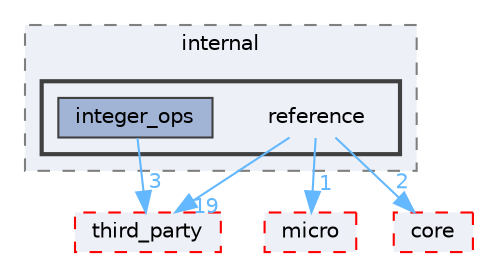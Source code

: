 digraph "Face_Access_inferencing/src/edge-impulse-sdk/tensorflow/lite/kernels/internal/reference"
{
 // LATEX_PDF_SIZE
  bgcolor="transparent";
  edge [fontname=Helvetica,fontsize=10,labelfontname=Helvetica,labelfontsize=10];
  node [fontname=Helvetica,fontsize=10,shape=box,height=0.2,width=0.4];
  compound=true
  subgraph clusterdir_cb9d2711fd6f9fa370ea69752f915f38 {
    graph [ bgcolor="#edf0f7", pencolor="grey50", label="internal", fontname=Helvetica,fontsize=10 style="filled,dashed", URL="dir_cb9d2711fd6f9fa370ea69752f915f38.html",tooltip=""]
  subgraph clusterdir_90fc9119189fd5515276ab1f3c5846e3 {
    graph [ bgcolor="#edf0f7", pencolor="grey25", label="", fontname=Helvetica,fontsize=10 style="filled,bold", URL="dir_90fc9119189fd5515276ab1f3c5846e3.html",tooltip=""]
    dir_90fc9119189fd5515276ab1f3c5846e3 [shape=plaintext, label="reference"];
  dir_6d60036ada0799016e7ad3f839650c69 [label="integer_ops", fillcolor="#a2b4d6", color="grey25", style="filled", URL="dir_6d60036ada0799016e7ad3f839650c69.html",tooltip=""];
  }
  }
  dir_2a457971a8f494342600f6c4d34599ba [label="third_party", fillcolor="#edf0f7", color="red", style="filled,dashed", URL="dir_2a457971a8f494342600f6c4d34599ba.html",tooltip=""];
  dir_7479794792bf05ac1675800fbf30d968 [label="micro", fillcolor="#edf0f7", color="red", style="filled,dashed", URL="dir_7479794792bf05ac1675800fbf30d968.html",tooltip=""];
  dir_b3c97cced610109df57eff930c6e0e69 [label="core", fillcolor="#edf0f7", color="red", style="filled,dashed", URL="dir_b3c97cced610109df57eff930c6e0e69.html",tooltip=""];
  dir_90fc9119189fd5515276ab1f3c5846e3->dir_2a457971a8f494342600f6c4d34599ba [headlabel="19", labeldistance=1.5 headhref="dir_000262_000344.html" href="dir_000262_000344.html" color="steelblue1" fontcolor="steelblue1"];
  dir_90fc9119189fd5515276ab1f3c5846e3->dir_7479794792bf05ac1675800fbf30d968 [headlabel="1", labeldistance=1.5 headhref="dir_000262_000190.html" href="dir_000262_000190.html" color="steelblue1" fontcolor="steelblue1"];
  dir_90fc9119189fd5515276ab1f3c5846e3->dir_b3c97cced610109df57eff930c6e0e69 [headlabel="2", labeldistance=1.5 headhref="dir_000262_000072.html" href="dir_000262_000072.html" color="steelblue1" fontcolor="steelblue1"];
  dir_6d60036ada0799016e7ad3f839650c69->dir_2a457971a8f494342600f6c4d34599ba [headlabel="3", labeldistance=1.5 headhref="dir_000148_000344.html" href="dir_000148_000344.html" color="steelblue1" fontcolor="steelblue1"];
}
